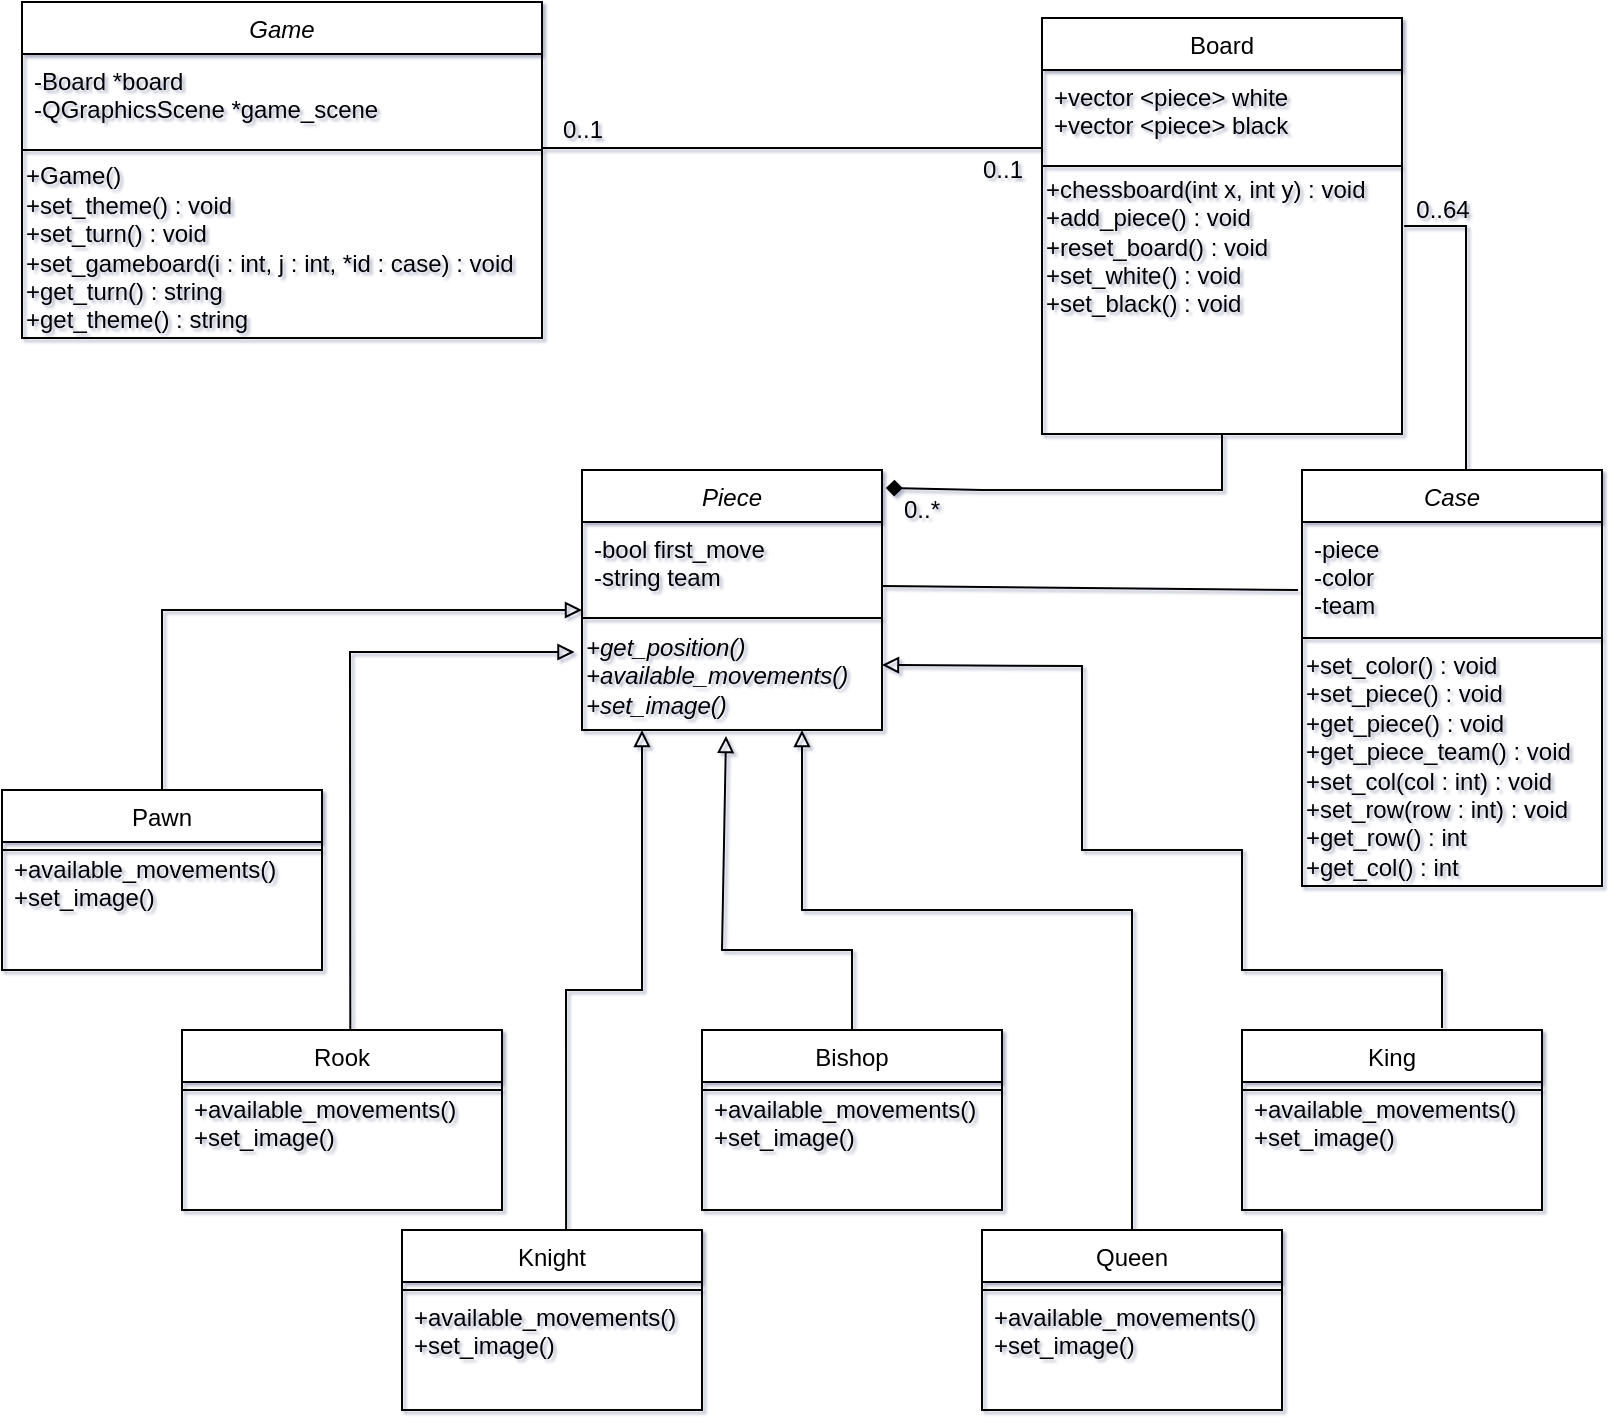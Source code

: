 <mxfile version="13.0.6" type="github">
  <diagram id="C5RBs43oDa-KdzZeNtuy" name="Page-1">
    <mxGraphModel dx="1422" dy="763" grid="1" gridSize="10" guides="1" tooltips="1" connect="1" arrows="1" fold="1" page="1" pageScale="1" pageWidth="827" pageHeight="1169" background="none" math="0" shadow="1">
      <root>
        <mxCell id="WIyWlLk6GJQsqaUBKTNV-0" />
        <mxCell id="WIyWlLk6GJQsqaUBKTNV-1" parent="WIyWlLk6GJQsqaUBKTNV-0" />
        <mxCell id="zkfFHV4jXpPFQw0GAbJ--12" value="" style="endArrow=none;endSize=10;endFill=0;shadow=0;strokeWidth=1;rounded=0;edgeStyle=elbowEdgeStyle;elbow=vertical;" parent="WIyWlLk6GJQsqaUBKTNV-1" target="zkfFHV4jXpPFQw0GAbJ--0" edge="1">
          <mxGeometry width="160" relative="1" as="geometry">
            <mxPoint x="540" y="99" as="sourcePoint" />
            <mxPoint x="180" y="183" as="targetPoint" />
          </mxGeometry>
        </mxCell>
        <mxCell id="BQkqRbHqGt_uNCbF7FjM-45" value="+available_movements()&#xa;+set_image()&#xa;&#xa;&#xa;" style="text;align=left;verticalAlign=top;spacingLeft=4;spacingRight=4;overflow=hidden;rotatable=0;points=[[0,0.5],[1,0.5]];portConstraint=eastwest;" parent="WIyWlLk6GJQsqaUBKTNV-1" vertex="1">
          <mxGeometry x="20" y="446" width="160" height="44" as="geometry" />
        </mxCell>
        <mxCell id="BQkqRbHqGt_uNCbF7FjM-46" value="+available_movements()&#xa;+set_image()&#xa;&#xa;&#xa;" style="text;align=left;verticalAlign=top;spacingLeft=4;spacingRight=4;overflow=hidden;rotatable=0;points=[[0,0.5],[1,0.5]];portConstraint=eastwest;" parent="WIyWlLk6GJQsqaUBKTNV-1" vertex="1">
          <mxGeometry x="110" y="566" width="159" height="44" as="geometry" />
        </mxCell>
        <mxCell id="BQkqRbHqGt_uNCbF7FjM-47" value="+available_movements()&#xa;+set_image()&#xa;&#xa;&#xa;" style="text;align=left;verticalAlign=top;spacingLeft=4;spacingRight=4;overflow=hidden;rotatable=0;points=[[0,0.5],[1,0.5]];portConstraint=eastwest;" parent="WIyWlLk6GJQsqaUBKTNV-1" vertex="1">
          <mxGeometry x="220" y="670" width="150" height="44" as="geometry" />
        </mxCell>
        <mxCell id="BQkqRbHqGt_uNCbF7FjM-48" value="+available_movements()&#xa;+set_image()&#xa;&#xa;&#xa;" style="text;align=left;verticalAlign=top;spacingLeft=4;spacingRight=4;overflow=hidden;rotatable=0;points=[[0,0.5],[1,0.5]];portConstraint=eastwest;" parent="WIyWlLk6GJQsqaUBKTNV-1" vertex="1">
          <mxGeometry x="370" y="566" width="160" height="44" as="geometry" />
        </mxCell>
        <mxCell id="BQkqRbHqGt_uNCbF7FjM-49" value="+available_movements()&#xa;+set_image()&#xa;&#xa;&#xa;" style="text;align=left;verticalAlign=top;spacingLeft=4;spacingRight=4;overflow=hidden;rotatable=0;points=[[0,0.5],[1,0.5]];portConstraint=eastwest;" parent="WIyWlLk6GJQsqaUBKTNV-1" vertex="1">
          <mxGeometry x="510" y="670" width="150" height="44" as="geometry" />
        </mxCell>
        <mxCell id="BQkqRbHqGt_uNCbF7FjM-50" value="+available_movements()&#xa;+set_image()&#xa;&#xa;&#xa;" style="text;align=left;verticalAlign=top;spacingLeft=4;spacingRight=4;overflow=hidden;rotatable=0;points=[[0,0.5],[1,0.5]];portConstraint=eastwest;" parent="WIyWlLk6GJQsqaUBKTNV-1" vertex="1">
          <mxGeometry x="640" y="566" width="150" height="44" as="geometry" />
        </mxCell>
        <mxCell id="BQkqRbHqGt_uNCbF7FjM-63" value="" style="endArrow=none;html=1;rounded=0;startArrow=diamond;startFill=1;exitX=1.013;exitY=0.069;exitDx=0;exitDy=0;entryX=0.5;entryY=1;entryDx=0;entryDy=0;exitPerimeter=0;" parent="WIyWlLk6GJQsqaUBKTNV-1" source="BQkqRbHqGt_uNCbF7FjM-56" target="zkfFHV4jXpPFQw0GAbJ--6" edge="1">
          <mxGeometry width="50" height="50" relative="1" as="geometry">
            <mxPoint x="400" y="340" as="sourcePoint" />
            <mxPoint x="610" y="200" as="targetPoint" />
            <Array as="points">
              <mxPoint x="510" y="270" />
              <mxPoint x="630" y="270" />
              <mxPoint x="630" y="260" />
            </Array>
          </mxGeometry>
        </mxCell>
        <mxCell id="BQkqRbHqGt_uNCbF7FjM-65" value="0..*" style="text;html=1;strokeColor=none;fillColor=none;align=center;verticalAlign=middle;whiteSpace=wrap;rounded=0;" parent="WIyWlLk6GJQsqaUBKTNV-1" vertex="1">
          <mxGeometry x="450" y="270" width="60" height="20" as="geometry" />
        </mxCell>
        <mxCell id="BQkqRbHqGt_uNCbF7FjM-67" value="" style="endArrow=block;html=1;exitX=0.5;exitY=0;exitDx=0;exitDy=0;rounded=0;endFill=0;" parent="WIyWlLk6GJQsqaUBKTNV-1" source="BQkqRbHqGt_uNCbF7FjM-38" edge="1">
          <mxGeometry width="50" height="50" relative="1" as="geometry">
            <mxPoint x="80" y="520" as="sourcePoint" />
            <mxPoint x="310" y="330" as="targetPoint" />
            <Array as="points">
              <mxPoint x="100" y="330" />
            </Array>
          </mxGeometry>
        </mxCell>
        <mxCell id="BQkqRbHqGt_uNCbF7FjM-68" value="" style="endArrow=block;html=1;exitX=0.368;exitY=0;exitDx=0;exitDy=0;rounded=0;exitPerimeter=0;endFill=0;entryX=-0.025;entryY=0.26;entryDx=0;entryDy=0;entryPerimeter=0;" parent="WIyWlLk6GJQsqaUBKTNV-1" target="BQkqRbHqGt_uNCbF7FjM-62" edge="1">
          <mxGeometry width="50" height="50" relative="1" as="geometry">
            <mxPoint x="194.16" y="540" as="sourcePoint" />
            <mxPoint x="194" y="348" as="targetPoint" />
            <Array as="points">
              <mxPoint x="194" y="351" />
            </Array>
          </mxGeometry>
        </mxCell>
        <mxCell id="BQkqRbHqGt_uNCbF7FjM-69" value="" style="endArrow=block;html=1;exitX=0.547;exitY=0.022;exitDx=0;exitDy=0;rounded=0;endFill=0;exitPerimeter=0;" parent="WIyWlLk6GJQsqaUBKTNV-1" source="BQkqRbHqGt_uNCbF7FjM-32" edge="1">
          <mxGeometry width="50" height="50" relative="1" as="geometry">
            <mxPoint x="340" y="540" as="sourcePoint" />
            <mxPoint x="340" y="390" as="targetPoint" />
            <Array as="points">
              <mxPoint x="302" y="520" />
              <mxPoint x="340" y="520" />
            </Array>
          </mxGeometry>
        </mxCell>
        <mxCell id="BQkqRbHqGt_uNCbF7FjM-72" value="" style="endArrow=block;html=1;rounded=0;exitX=0.5;exitY=0;exitDx=0;exitDy=0;endFill=0;" parent="WIyWlLk6GJQsqaUBKTNV-1" source="BQkqRbHqGt_uNCbF7FjM-29" edge="1">
          <mxGeometry width="50" height="50" relative="1" as="geometry">
            <mxPoint x="400" y="340" as="sourcePoint" />
            <mxPoint x="382" y="393" as="targetPoint" />
            <Array as="points">
              <mxPoint x="445" y="500" />
              <mxPoint x="380" y="500" />
            </Array>
          </mxGeometry>
        </mxCell>
        <mxCell id="BQkqRbHqGt_uNCbF7FjM-74" value="" style="endArrow=block;html=1;rounded=0;exitX=0.5;exitY=0;exitDx=0;exitDy=0;endFill=0;" parent="WIyWlLk6GJQsqaUBKTNV-1" source="BQkqRbHqGt_uNCbF7FjM-22" edge="1">
          <mxGeometry width="50" height="50" relative="1" as="geometry">
            <mxPoint x="400" y="340" as="sourcePoint" />
            <mxPoint x="420" y="390" as="targetPoint" />
            <Array as="points">
              <mxPoint x="585" y="480" />
              <mxPoint x="420" y="480" />
            </Array>
          </mxGeometry>
        </mxCell>
        <mxCell id="BQkqRbHqGt_uNCbF7FjM-75" value="" style="endArrow=block;html=1;rounded=0;endFill=0;entryX=1;entryY=0.75;entryDx=0;entryDy=0;" parent="WIyWlLk6GJQsqaUBKTNV-1" target="BQkqRbHqGt_uNCbF7FjM-56" edge="1">
          <mxGeometry width="50" height="50" relative="1" as="geometry">
            <mxPoint x="740" y="539" as="sourcePoint" />
            <mxPoint x="270" y="350" as="targetPoint" />
            <Array as="points">
              <mxPoint x="740" y="510" />
              <mxPoint x="640" y="510" />
              <mxPoint x="640" y="450" />
              <mxPoint x="560" y="450" />
              <mxPoint x="560" y="358" />
            </Array>
          </mxGeometry>
        </mxCell>
        <mxCell id="O2wSTYGdhhXoB-_IVhIK-0" value="0..1" style="text;html=1;align=center;verticalAlign=middle;resizable=0;points=[];autosize=1;" parent="WIyWlLk6GJQsqaUBKTNV-1" vertex="1">
          <mxGeometry x="290" y="80" width="40" height="20" as="geometry" />
        </mxCell>
        <mxCell id="O2wSTYGdhhXoB-_IVhIK-2" value="0..1" style="text;html=1;align=center;verticalAlign=middle;resizable=0;points=[];autosize=1;" parent="WIyWlLk6GJQsqaUBKTNV-1" vertex="1">
          <mxGeometry x="500" y="100" width="40" height="20" as="geometry" />
        </mxCell>
        <mxCell id="zkfFHV4jXpPFQw0GAbJ--6" value="Board" style="swimlane;fontStyle=0;align=center;verticalAlign=top;childLayout=stackLayout;horizontal=1;startSize=26;horizontalStack=0;resizeParent=1;resizeLast=0;collapsible=1;marginBottom=0;rounded=0;shadow=0;strokeWidth=1;" parent="WIyWlLk6GJQsqaUBKTNV-1" vertex="1">
          <mxGeometry x="540" y="34" width="180" height="208" as="geometry">
            <mxRectangle x="130" y="380" width="160" height="26" as="alternateBounds" />
          </mxGeometry>
        </mxCell>
        <mxCell id="zkfFHV4jXpPFQw0GAbJ--8" value="+vector &lt;piece&gt; white&#xa;+vector &lt;piece&gt; black&#xa;" style="text;align=left;verticalAlign=top;spacingLeft=4;spacingRight=4;overflow=hidden;rotatable=0;points=[[0,0.5],[1,0.5]];portConstraint=eastwest;rounded=0;shadow=0;html=0;" parent="zkfFHV4jXpPFQw0GAbJ--6" vertex="1">
          <mxGeometry y="26" width="180" height="44" as="geometry" />
        </mxCell>
        <mxCell id="zkfFHV4jXpPFQw0GAbJ--9" value="" style="line;html=1;strokeWidth=1;align=left;verticalAlign=middle;spacingTop=-1;spacingLeft=3;spacingRight=3;rotatable=0;labelPosition=right;points=[];portConstraint=eastwest;" parent="zkfFHV4jXpPFQw0GAbJ--6" vertex="1">
          <mxGeometry y="70" width="180" height="8" as="geometry" />
        </mxCell>
        <mxCell id="CHh9hg9CEmzwu91sZoqN-1" value="&lt;div align=&quot;left&quot;&gt;+chessboard(int x, int y) : void&lt;br&gt;+add_piece() : void&lt;br&gt;+reset_board() : void&lt;br&gt;+set_white() : void&lt;br&gt;+set_black() : void&lt;/div&gt;&lt;div align=&quot;left&quot;&gt;&lt;br&gt;&lt;/div&gt;&lt;div align=&quot;left&quot;&gt;&lt;br&gt;&lt;div&gt;&lt;br&gt;&lt;/div&gt;&lt;br&gt;&lt;/div&gt;" style="text;html=1;align=left;verticalAlign=middle;resizable=0;points=[];autosize=1;" vertex="1" parent="zkfFHV4jXpPFQw0GAbJ--6">
          <mxGeometry y="78" width="180" height="130" as="geometry" />
        </mxCell>
        <mxCell id="BQkqRbHqGt_uNCbF7FjM-29" value="Bishop" style="swimlane;fontStyle=0;align=center;verticalAlign=top;childLayout=stackLayout;horizontal=1;startSize=26;horizontalStack=0;resizeParent=1;resizeLast=0;collapsible=1;marginBottom=0;rounded=0;shadow=0;strokeWidth=1;" parent="WIyWlLk6GJQsqaUBKTNV-1" vertex="1">
          <mxGeometry x="370" y="540" width="150" height="90" as="geometry">
            <mxRectangle x="340" y="380" width="170" height="26" as="alternateBounds" />
          </mxGeometry>
        </mxCell>
        <mxCell id="BQkqRbHqGt_uNCbF7FjM-31" value="" style="line;html=1;strokeWidth=1;align=left;verticalAlign=middle;spacingTop=-1;spacingLeft=3;spacingRight=3;rotatable=0;labelPosition=right;points=[];portConstraint=eastwest;" parent="BQkqRbHqGt_uNCbF7FjM-29" vertex="1">
          <mxGeometry y="26" width="150" height="8" as="geometry" />
        </mxCell>
        <mxCell id="BQkqRbHqGt_uNCbF7FjM-35" value="Rook" style="swimlane;fontStyle=0;align=center;verticalAlign=top;childLayout=stackLayout;horizontal=1;startSize=26;horizontalStack=0;resizeParent=1;resizeLast=0;collapsible=1;marginBottom=0;rounded=0;shadow=0;strokeWidth=1;" parent="WIyWlLk6GJQsqaUBKTNV-1" vertex="1">
          <mxGeometry x="110" y="540" width="160" height="90" as="geometry">
            <mxRectangle x="340" y="380" width="170" height="26" as="alternateBounds" />
          </mxGeometry>
        </mxCell>
        <mxCell id="BQkqRbHqGt_uNCbF7FjM-37" value="" style="line;html=1;strokeWidth=1;align=left;verticalAlign=middle;spacingTop=-1;spacingLeft=3;spacingRight=3;rotatable=0;labelPosition=right;points=[];portConstraint=eastwest;" parent="BQkqRbHqGt_uNCbF7FjM-35" vertex="1">
          <mxGeometry y="26" width="160" height="8" as="geometry" />
        </mxCell>
        <mxCell id="BQkqRbHqGt_uNCbF7FjM-41" value="King" style="swimlane;fontStyle=0;align=center;verticalAlign=top;childLayout=stackLayout;horizontal=1;startSize=26;horizontalStack=0;resizeParent=1;resizeLast=0;collapsible=1;marginBottom=0;rounded=0;shadow=0;strokeWidth=1;" parent="WIyWlLk6GJQsqaUBKTNV-1" vertex="1">
          <mxGeometry x="640" y="540" width="150" height="90" as="geometry">
            <mxRectangle x="340" y="380" width="170" height="26" as="alternateBounds" />
          </mxGeometry>
        </mxCell>
        <mxCell id="BQkqRbHqGt_uNCbF7FjM-43" value="" style="line;html=1;strokeWidth=1;align=left;verticalAlign=middle;spacingTop=-1;spacingLeft=3;spacingRight=3;rotatable=0;labelPosition=right;points=[];portConstraint=eastwest;" parent="BQkqRbHqGt_uNCbF7FjM-41" vertex="1">
          <mxGeometry y="26" width="150" height="8" as="geometry" />
        </mxCell>
        <mxCell id="BQkqRbHqGt_uNCbF7FjM-56" value="Piece" style="swimlane;fontStyle=2;align=center;verticalAlign=top;childLayout=stackLayout;horizontal=1;startSize=26;horizontalStack=0;resizeParent=1;resizeLast=0;collapsible=1;marginBottom=0;rounded=0;shadow=0;strokeWidth=1;" parent="WIyWlLk6GJQsqaUBKTNV-1" vertex="1">
          <mxGeometry x="310" y="260" width="150" height="130" as="geometry">
            <mxRectangle x="230" y="140" width="160" height="26" as="alternateBounds" />
          </mxGeometry>
        </mxCell>
        <mxCell id="BQkqRbHqGt_uNCbF7FjM-57" value="-bool first_move&#xa;-string team&#xa;" style="text;align=left;verticalAlign=top;spacingLeft=4;spacingRight=4;overflow=hidden;rotatable=0;points=[[0,0.5],[1,0.5]];portConstraint=eastwest;rounded=0;shadow=0;html=0;" parent="BQkqRbHqGt_uNCbF7FjM-56" vertex="1">
          <mxGeometry y="26" width="150" height="44" as="geometry" />
        </mxCell>
        <mxCell id="BQkqRbHqGt_uNCbF7FjM-58" value="" style="line;html=1;strokeWidth=1;align=left;verticalAlign=middle;spacingTop=-1;spacingLeft=3;spacingRight=3;rotatable=0;labelPosition=right;points=[];portConstraint=eastwest;" parent="BQkqRbHqGt_uNCbF7FjM-56" vertex="1">
          <mxGeometry y="70" width="150" height="8" as="geometry" />
        </mxCell>
        <mxCell id="BQkqRbHqGt_uNCbF7FjM-62" value="&lt;div&gt;&lt;i&gt;+get_position()&lt;/i&gt;&lt;/div&gt;&lt;div&gt;&lt;i&gt;+available_movements()&lt;/i&gt;&lt;/div&gt;&lt;div&gt;&lt;i&gt;+set_image()&lt;br&gt;&lt;/i&gt;&lt;/div&gt;" style="text;html=1;align=left;verticalAlign=middle;resizable=0;points=[];autosize=1;" parent="BQkqRbHqGt_uNCbF7FjM-56" vertex="1">
          <mxGeometry y="78" width="150" height="50" as="geometry" />
        </mxCell>
        <mxCell id="O2wSTYGdhhXoB-_IVhIK-8" value="" style="endArrow=none;html=1;" parent="WIyWlLk6GJQsqaUBKTNV-1" edge="1">
          <mxGeometry width="50" height="50" relative="1" as="geometry">
            <mxPoint x="460" y="318" as="sourcePoint" />
            <mxPoint x="668" y="320" as="targetPoint" />
          </mxGeometry>
        </mxCell>
        <mxCell id="O2wSTYGdhhXoB-_IVhIK-9" value="" style="endArrow=none;html=1;exitX=1.006;exitY=0.415;exitDx=0;exitDy=0;exitPerimeter=0;rounded=0;" parent="WIyWlLk6GJQsqaUBKTNV-1" edge="1">
          <mxGeometry width="50" height="50" relative="1" as="geometry">
            <mxPoint x="721.08" y="138.03" as="sourcePoint" />
            <mxPoint x="752" y="270" as="targetPoint" />
            <Array as="points">
              <mxPoint x="752" y="138" />
            </Array>
          </mxGeometry>
        </mxCell>
        <mxCell id="O2wSTYGdhhXoB-_IVhIK-10" value="0..64" style="text;html=1;align=center;verticalAlign=middle;resizable=0;points=[];autosize=1;" parent="WIyWlLk6GJQsqaUBKTNV-1" vertex="1">
          <mxGeometry x="720" y="120" width="40" height="20" as="geometry" />
        </mxCell>
        <mxCell id="BQkqRbHqGt_uNCbF7FjM-38" value="Pawn" style="swimlane;fontStyle=0;align=center;verticalAlign=top;childLayout=stackLayout;horizontal=1;startSize=26;horizontalStack=0;resizeParent=1;resizeLast=0;collapsible=1;marginBottom=0;rounded=0;shadow=0;strokeWidth=1;" parent="WIyWlLk6GJQsqaUBKTNV-1" vertex="1">
          <mxGeometry x="20" y="420" width="160" height="90" as="geometry">
            <mxRectangle x="340" y="380" width="170" height="26" as="alternateBounds" />
          </mxGeometry>
        </mxCell>
        <mxCell id="BQkqRbHqGt_uNCbF7FjM-40" value="" style="line;html=1;strokeWidth=1;align=left;verticalAlign=middle;spacingTop=-1;spacingLeft=3;spacingRight=3;rotatable=0;labelPosition=right;points=[];portConstraint=eastwest;" parent="BQkqRbHqGt_uNCbF7FjM-38" vertex="1">
          <mxGeometry y="26" width="160" height="8" as="geometry" />
        </mxCell>
        <mxCell id="BQkqRbHqGt_uNCbF7FjM-32" value="Knight" style="swimlane;fontStyle=0;align=center;verticalAlign=top;childLayout=stackLayout;horizontal=1;startSize=26;horizontalStack=0;resizeParent=1;resizeLast=0;collapsible=1;marginBottom=0;rounded=0;shadow=0;strokeWidth=1;" parent="WIyWlLk6GJQsqaUBKTNV-1" vertex="1">
          <mxGeometry x="220" y="640" width="150" height="90" as="geometry">
            <mxRectangle x="340" y="380" width="170" height="26" as="alternateBounds" />
          </mxGeometry>
        </mxCell>
        <mxCell id="BQkqRbHqGt_uNCbF7FjM-34" value="" style="line;html=1;strokeWidth=1;align=left;verticalAlign=middle;spacingTop=-1;spacingLeft=3;spacingRight=3;rotatable=0;labelPosition=right;points=[];portConstraint=eastwest;" parent="BQkqRbHqGt_uNCbF7FjM-32" vertex="1">
          <mxGeometry y="26" width="150" height="8" as="geometry" />
        </mxCell>
        <mxCell id="BQkqRbHqGt_uNCbF7FjM-22" value="Queen" style="swimlane;fontStyle=0;align=center;verticalAlign=top;childLayout=stackLayout;horizontal=1;startSize=26;horizontalStack=0;resizeParent=1;resizeLast=0;collapsible=1;marginBottom=0;rounded=0;shadow=0;strokeWidth=1;" parent="WIyWlLk6GJQsqaUBKTNV-1" vertex="1">
          <mxGeometry x="510" y="640" width="150" height="90" as="geometry">
            <mxRectangle x="340" y="380" width="170" height="26" as="alternateBounds" />
          </mxGeometry>
        </mxCell>
        <mxCell id="BQkqRbHqGt_uNCbF7FjM-28" value="" style="line;html=1;strokeWidth=1;align=left;verticalAlign=middle;spacingTop=-1;spacingLeft=3;spacingRight=3;rotatable=0;labelPosition=right;points=[];portConstraint=eastwest;" parent="BQkqRbHqGt_uNCbF7FjM-22" vertex="1">
          <mxGeometry y="26" width="150" height="8" as="geometry" />
        </mxCell>
        <mxCell id="zkfFHV4jXpPFQw0GAbJ--0" value="Game" style="swimlane;fontStyle=2;align=center;verticalAlign=top;childLayout=stackLayout;horizontal=1;startSize=26;horizontalStack=0;resizeParent=1;resizeLast=0;collapsible=1;marginBottom=0;rounded=0;shadow=0;strokeWidth=1;" parent="WIyWlLk6GJQsqaUBKTNV-1" vertex="1">
          <mxGeometry x="30" y="26" width="260" height="168" as="geometry">
            <mxRectangle x="230" y="140" width="160" height="26" as="alternateBounds" />
          </mxGeometry>
        </mxCell>
        <mxCell id="zkfFHV4jXpPFQw0GAbJ--2" value="-Board *board&#xa;-QGraphicsScene *game_scene&#xa;" style="text;align=left;verticalAlign=top;spacingLeft=4;spacingRight=4;overflow=hidden;rotatable=0;points=[[0,0.5],[1,0.5]];portConstraint=eastwest;rounded=0;shadow=0;html=0;" parent="zkfFHV4jXpPFQw0GAbJ--0" vertex="1">
          <mxGeometry y="26" width="260" height="44" as="geometry" />
        </mxCell>
        <mxCell id="zkfFHV4jXpPFQw0GAbJ--4" value="" style="line;html=1;strokeWidth=1;align=left;verticalAlign=middle;spacingTop=-1;spacingLeft=3;spacingRight=3;rotatable=0;labelPosition=right;points=[];portConstraint=eastwest;" parent="zkfFHV4jXpPFQw0GAbJ--0" vertex="1">
          <mxGeometry y="70" width="260" height="8" as="geometry" />
        </mxCell>
        <mxCell id="CHh9hg9CEmzwu91sZoqN-0" value="&lt;div align=&quot;left&quot;&gt;+Game()&lt;/div&gt;&lt;div align=&quot;left&quot;&gt;+set_theme() : void&lt;/div&gt;&lt;div align=&quot;left&quot;&gt;+set_turn() : void&lt;/div&gt;&lt;div align=&quot;left&quot;&gt;+set_gameboard(i : int, j : int, *id : case) : void&lt;/div&gt;&lt;div align=&quot;left&quot;&gt;+get_turn() : string&lt;/div&gt;&lt;div align=&quot;left&quot;&gt;+get_theme() : string&lt;br&gt;&lt;/div&gt;" style="text;html=1;align=left;verticalAlign=middle;resizable=0;points=[];autosize=1;" vertex="1" parent="zkfFHV4jXpPFQw0GAbJ--0">
          <mxGeometry y="78" width="260" height="90" as="geometry" />
        </mxCell>
        <mxCell id="O2wSTYGdhhXoB-_IVhIK-3" value="Case" style="swimlane;fontStyle=2;align=center;verticalAlign=top;childLayout=stackLayout;horizontal=1;startSize=26;horizontalStack=0;resizeParent=1;resizeLast=0;collapsible=1;marginBottom=0;rounded=0;shadow=0;strokeWidth=1;" parent="WIyWlLk6GJQsqaUBKTNV-1" vertex="1">
          <mxGeometry x="670" y="260" width="150" height="208" as="geometry">
            <mxRectangle x="230" y="140" width="160" height="26" as="alternateBounds" />
          </mxGeometry>
        </mxCell>
        <mxCell id="O2wSTYGdhhXoB-_IVhIK-4" value="-piece&#xa;-color&#xa;-team" style="text;align=left;verticalAlign=top;spacingLeft=4;spacingRight=4;overflow=hidden;rotatable=0;points=[[0,0.5],[1,0.5]];portConstraint=eastwest;rounded=0;shadow=0;html=0;" parent="O2wSTYGdhhXoB-_IVhIK-3" vertex="1">
          <mxGeometry y="26" width="150" height="54" as="geometry" />
        </mxCell>
        <mxCell id="O2wSTYGdhhXoB-_IVhIK-5" value="" style="line;html=1;strokeWidth=1;align=left;verticalAlign=middle;spacingTop=-1;spacingLeft=3;spacingRight=3;rotatable=0;labelPosition=right;points=[];portConstraint=eastwest;" parent="O2wSTYGdhhXoB-_IVhIK-3" vertex="1">
          <mxGeometry y="80" width="150" height="8" as="geometry" />
        </mxCell>
        <mxCell id="O2wSTYGdhhXoB-_IVhIK-6" value="&lt;div&gt;+set_color() : void&lt;/div&gt;&lt;div&gt;+set_piece() : void&lt;/div&gt;&lt;div&gt;+get_piece() : void&lt;/div&gt;&lt;div&gt;+get_piece_team() : void&lt;/div&gt;&lt;div&gt;+set_col(col : int) : void&lt;/div&gt;&lt;div&gt;+set_row(row : int) : void&lt;/div&gt;&lt;div&gt;+get_row() : int&lt;/div&gt;&lt;div&gt;+get_col() : int&lt;br&gt;&lt;/div&gt;" style="text;html=1;align=left;verticalAlign=middle;resizable=0;points=[];autosize=1;" parent="O2wSTYGdhhXoB-_IVhIK-3" vertex="1">
          <mxGeometry y="88" width="150" height="120" as="geometry" />
        </mxCell>
      </root>
    </mxGraphModel>
  </diagram>
</mxfile>
